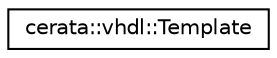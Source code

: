 digraph "Graphical Class Hierarchy"
{
 // LATEX_PDF_SIZE
  edge [fontname="Helvetica",fontsize="10",labelfontname="Helvetica",labelfontsize="10"];
  node [fontname="Helvetica",fontsize="10",shape=record];
  rankdir="LR";
  Node0 [label="cerata::vhdl::Template",height=0.2,width=0.4,color="black", fillcolor="white", style="filled",URL="$classcerata_1_1vhdl_1_1_template.html",tooltip="Class to hold and modify a VHDL template file."];
}
